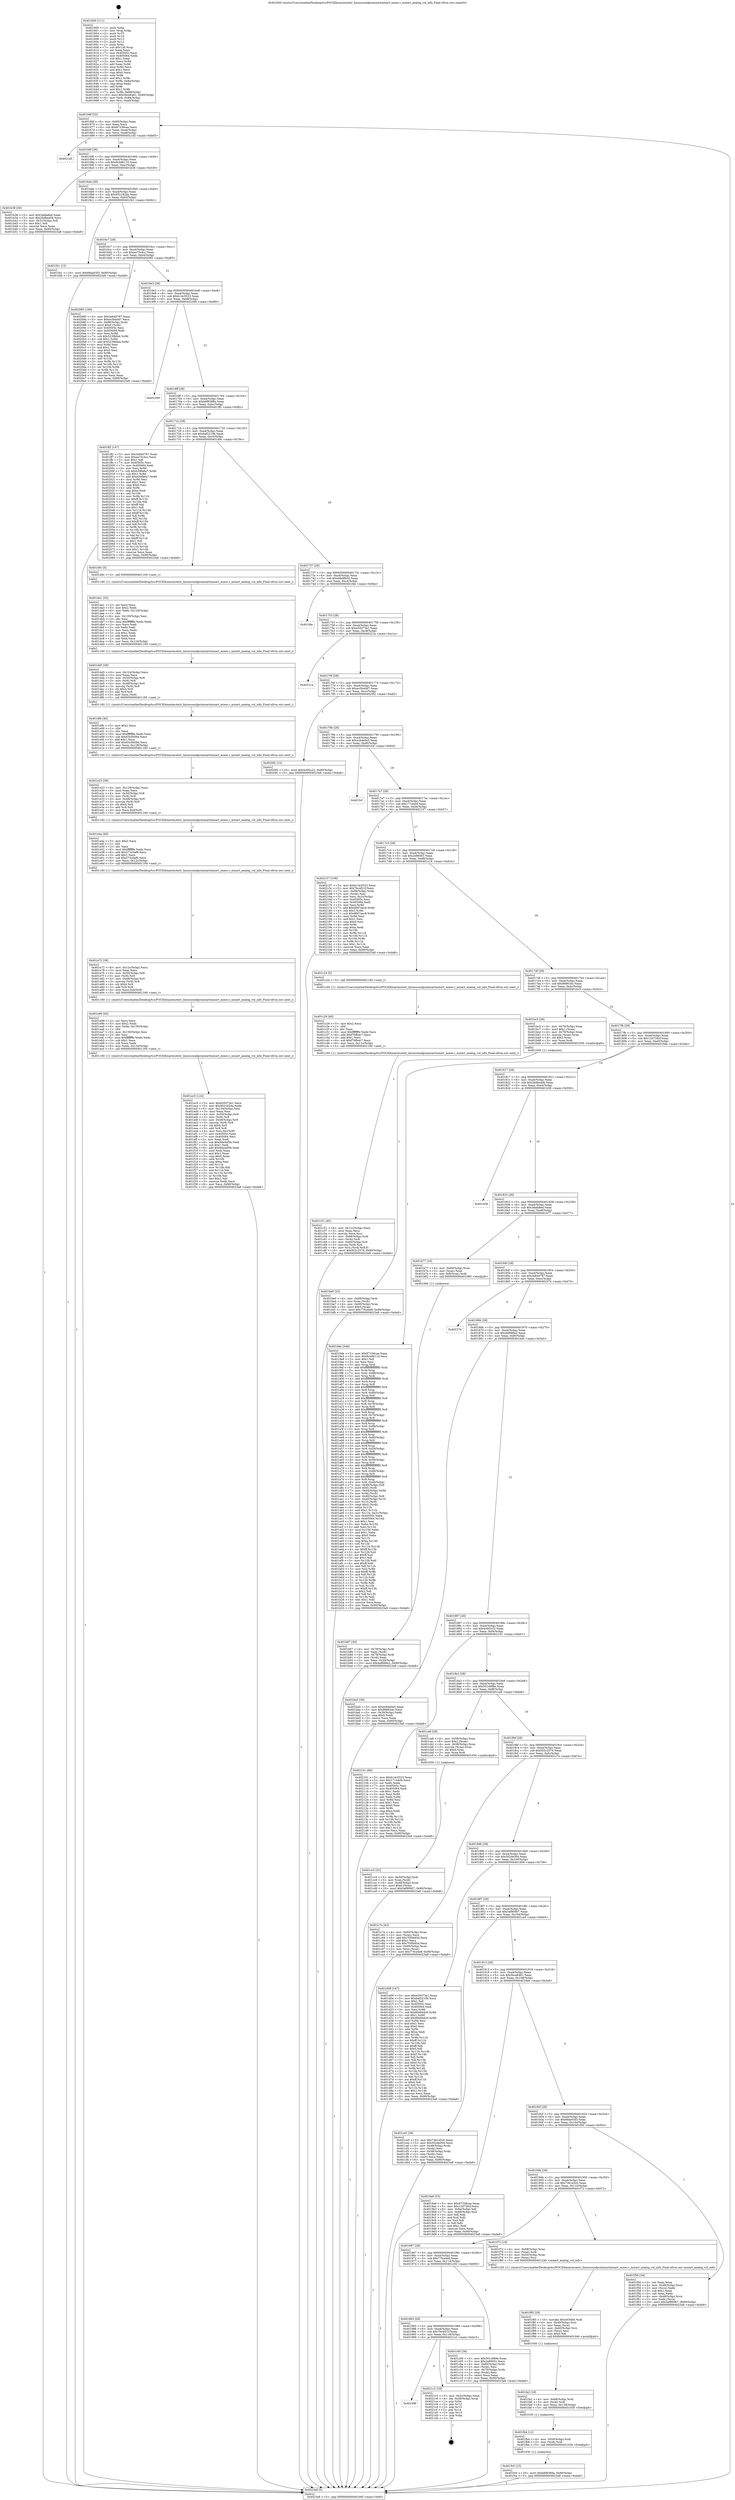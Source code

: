 digraph "0x401600" {
  label = "0x401600 (/mnt/c/Users/mathe/Desktop/tcc/POCII/binaries/extr_linuxsoundpcimixartmixart_mixer.c_mixart_analog_vol_info_Final-ollvm.out::main(0))"
  labelloc = "t"
  node[shape=record]

  Entry [label="",width=0.3,height=0.3,shape=circle,fillcolor=black,style=filled]
  "0x40166f" [label="{
     0x40166f [32]\l
     | [instrs]\l
     &nbsp;&nbsp;0x40166f \<+6\>: mov -0x90(%rbp),%eax\l
     &nbsp;&nbsp;0x401675 \<+2\>: mov %eax,%ecx\l
     &nbsp;&nbsp;0x401677 \<+6\>: sub $0x87338cae,%ecx\l
     &nbsp;&nbsp;0x40167d \<+6\>: mov %eax,-0xa4(%rbp)\l
     &nbsp;&nbsp;0x401683 \<+6\>: mov %ecx,-0xa8(%rbp)\l
     &nbsp;&nbsp;0x401689 \<+6\>: je 00000000004021d5 \<main+0xbd5\>\l
  }"]
  "0x4021d5" [label="{
     0x4021d5\l
  }", style=dashed]
  "0x40168f" [label="{
     0x40168f [28]\l
     | [instrs]\l
     &nbsp;&nbsp;0x40168f \<+5\>: jmp 0000000000401694 \<main+0x94\>\l
     &nbsp;&nbsp;0x401694 \<+6\>: mov -0xa4(%rbp),%eax\l
     &nbsp;&nbsp;0x40169a \<+5\>: sub $0x8cb96110,%eax\l
     &nbsp;&nbsp;0x40169f \<+6\>: mov %eax,-0xac(%rbp)\l
     &nbsp;&nbsp;0x4016a5 \<+6\>: je 0000000000401b38 \<main+0x538\>\l
  }"]
  Exit [label="",width=0.3,height=0.3,shape=circle,fillcolor=black,style=filled,peripheries=2]
  "0x401b38" [label="{
     0x401b38 [30]\l
     | [instrs]\l
     &nbsp;&nbsp;0x401b38 \<+5\>: mov $0x3dafa8ed,%eax\l
     &nbsp;&nbsp;0x401b3d \<+5\>: mov $0x2bdbea0b,%ecx\l
     &nbsp;&nbsp;0x401b42 \<+3\>: mov -0x31(%rbp),%dl\l
     &nbsp;&nbsp;0x401b45 \<+3\>: test $0x1,%dl\l
     &nbsp;&nbsp;0x401b48 \<+3\>: cmovne %ecx,%eax\l
     &nbsp;&nbsp;0x401b4b \<+6\>: mov %eax,-0x90(%rbp)\l
     &nbsp;&nbsp;0x401b51 \<+5\>: jmp 00000000004023a8 \<main+0xda8\>\l
  }"]
  "0x4016ab" [label="{
     0x4016ab [28]\l
     | [instrs]\l
     &nbsp;&nbsp;0x4016ab \<+5\>: jmp 00000000004016b0 \<main+0xb0\>\l
     &nbsp;&nbsp;0x4016b0 \<+6\>: mov -0xa4(%rbp),%eax\l
     &nbsp;&nbsp;0x4016b6 \<+5\>: sub $0x952182da,%eax\l
     &nbsp;&nbsp;0x4016bb \<+6\>: mov %eax,-0xb0(%rbp)\l
     &nbsp;&nbsp;0x4016c1 \<+6\>: je 0000000000401f41 \<main+0x941\>\l
  }"]
  "0x40199f" [label="{
     0x40199f\l
  }", style=dashed]
  "0x401f41" [label="{
     0x401f41 [15]\l
     | [instrs]\l
     &nbsp;&nbsp;0x401f41 \<+10\>: movl $0x68ae03f3,-0x90(%rbp)\l
     &nbsp;&nbsp;0x401f4b \<+5\>: jmp 00000000004023a8 \<main+0xda8\>\l
  }"]
  "0x4016c7" [label="{
     0x4016c7 [28]\l
     | [instrs]\l
     &nbsp;&nbsp;0x4016c7 \<+5\>: jmp 00000000004016cc \<main+0xcc\>\l
     &nbsp;&nbsp;0x4016cc \<+6\>: mov -0xa4(%rbp),%eax\l
     &nbsp;&nbsp;0x4016d2 \<+5\>: sub $0xaa75c4cc,%eax\l
     &nbsp;&nbsp;0x4016d7 \<+6\>: mov %eax,-0xb4(%rbp)\l
     &nbsp;&nbsp;0x4016dd \<+6\>: je 0000000000402085 \<main+0xa85\>\l
  }"]
  "0x4021c3" [label="{
     0x4021c3 [18]\l
     | [instrs]\l
     &nbsp;&nbsp;0x4021c3 \<+3\>: mov -0x2c(%rbp),%eax\l
     &nbsp;&nbsp;0x4021c6 \<+4\>: lea -0x28(%rbp),%rsp\l
     &nbsp;&nbsp;0x4021ca \<+1\>: pop %rbx\l
     &nbsp;&nbsp;0x4021cb \<+2\>: pop %r12\l
     &nbsp;&nbsp;0x4021cd \<+2\>: pop %r13\l
     &nbsp;&nbsp;0x4021cf \<+2\>: pop %r14\l
     &nbsp;&nbsp;0x4021d1 \<+2\>: pop %r15\l
     &nbsp;&nbsp;0x4021d3 \<+1\>: pop %rbp\l
     &nbsp;&nbsp;0x4021d4 \<+1\>: ret\l
  }"]
  "0x402085" [label="{
     0x402085 [109]\l
     | [instrs]\l
     &nbsp;&nbsp;0x402085 \<+5\>: mov $0x3e640787,%eax\l
     &nbsp;&nbsp;0x40208a \<+5\>: mov $0xec5b4dd7,%ecx\l
     &nbsp;&nbsp;0x40208f \<+7\>: mov -0x88(%rbp),%rdx\l
     &nbsp;&nbsp;0x402096 \<+6\>: movl $0x0,(%rdx)\l
     &nbsp;&nbsp;0x40209c \<+7\>: mov 0x40505c,%esi\l
     &nbsp;&nbsp;0x4020a3 \<+7\>: mov 0x405064,%edi\l
     &nbsp;&nbsp;0x4020aa \<+3\>: mov %esi,%r8d\l
     &nbsp;&nbsp;0x4020ad \<+7\>: sub $0x5239bfa4,%r8d\l
     &nbsp;&nbsp;0x4020b4 \<+4\>: sub $0x1,%r8d\l
     &nbsp;&nbsp;0x4020b8 \<+7\>: add $0x5239bfa4,%r8d\l
     &nbsp;&nbsp;0x4020bf \<+4\>: imul %r8d,%esi\l
     &nbsp;&nbsp;0x4020c3 \<+3\>: and $0x1,%esi\l
     &nbsp;&nbsp;0x4020c6 \<+3\>: cmp $0x0,%esi\l
     &nbsp;&nbsp;0x4020c9 \<+4\>: sete %r9b\l
     &nbsp;&nbsp;0x4020cd \<+3\>: cmp $0xa,%edi\l
     &nbsp;&nbsp;0x4020d0 \<+4\>: setl %r10b\l
     &nbsp;&nbsp;0x4020d4 \<+3\>: mov %r9b,%r11b\l
     &nbsp;&nbsp;0x4020d7 \<+3\>: and %r10b,%r11b\l
     &nbsp;&nbsp;0x4020da \<+3\>: xor %r10b,%r9b\l
     &nbsp;&nbsp;0x4020dd \<+3\>: or %r9b,%r11b\l
     &nbsp;&nbsp;0x4020e0 \<+4\>: test $0x1,%r11b\l
     &nbsp;&nbsp;0x4020e4 \<+3\>: cmovne %ecx,%eax\l
     &nbsp;&nbsp;0x4020e7 \<+6\>: mov %eax,-0x90(%rbp)\l
     &nbsp;&nbsp;0x4020ed \<+5\>: jmp 00000000004023a8 \<main+0xda8\>\l
  }"]
  "0x4016e3" [label="{
     0x4016e3 [28]\l
     | [instrs]\l
     &nbsp;&nbsp;0x4016e3 \<+5\>: jmp 00000000004016e8 \<main+0xe8\>\l
     &nbsp;&nbsp;0x4016e8 \<+6\>: mov -0xa4(%rbp),%eax\l
     &nbsp;&nbsp;0x4016ee \<+5\>: sub $0xb14c5523,%eax\l
     &nbsp;&nbsp;0x4016f3 \<+6\>: mov %eax,-0xb8(%rbp)\l
     &nbsp;&nbsp;0x4016f9 \<+6\>: je 0000000000402390 \<main+0xd90\>\l
  }"]
  "0x401fc0" [label="{
     0x401fc0 [15]\l
     | [instrs]\l
     &nbsp;&nbsp;0x401fc0 \<+10\>: movl $0xb6f9388a,-0x90(%rbp)\l
     &nbsp;&nbsp;0x401fca \<+5\>: jmp 00000000004023a8 \<main+0xda8\>\l
  }"]
  "0x402390" [label="{
     0x402390\l
  }", style=dashed]
  "0x4016ff" [label="{
     0x4016ff [28]\l
     | [instrs]\l
     &nbsp;&nbsp;0x4016ff \<+5\>: jmp 0000000000401704 \<main+0x104\>\l
     &nbsp;&nbsp;0x401704 \<+6\>: mov -0xa4(%rbp),%eax\l
     &nbsp;&nbsp;0x40170a \<+5\>: sub $0xb6f9388a,%eax\l
     &nbsp;&nbsp;0x40170f \<+6\>: mov %eax,-0xbc(%rbp)\l
     &nbsp;&nbsp;0x401715 \<+6\>: je 0000000000401ff2 \<main+0x9f2\>\l
  }"]
  "0x401fb4" [label="{
     0x401fb4 [12]\l
     | [instrs]\l
     &nbsp;&nbsp;0x401fb4 \<+4\>: mov -0x50(%rbp),%rdi\l
     &nbsp;&nbsp;0x401fb8 \<+3\>: mov (%rdi),%rdi\l
     &nbsp;&nbsp;0x401fbb \<+5\>: call 0000000000401030 \<free@plt\>\l
     | [calls]\l
     &nbsp;&nbsp;0x401030 \{1\} (unknown)\l
  }"]
  "0x401ff2" [label="{
     0x401ff2 [147]\l
     | [instrs]\l
     &nbsp;&nbsp;0x401ff2 \<+5\>: mov $0x3e640787,%eax\l
     &nbsp;&nbsp;0x401ff7 \<+5\>: mov $0xaa75c4cc,%ecx\l
     &nbsp;&nbsp;0x401ffc \<+2\>: mov $0x1,%dl\l
     &nbsp;&nbsp;0x401ffe \<+7\>: mov 0x40505c,%esi\l
     &nbsp;&nbsp;0x402005 \<+7\>: mov 0x405064,%edi\l
     &nbsp;&nbsp;0x40200c \<+3\>: mov %esi,%r8d\l
     &nbsp;&nbsp;0x40200f \<+7\>: sub $0xb39fa6a7,%r8d\l
     &nbsp;&nbsp;0x402016 \<+4\>: sub $0x1,%r8d\l
     &nbsp;&nbsp;0x40201a \<+7\>: add $0xb39fa6a7,%r8d\l
     &nbsp;&nbsp;0x402021 \<+4\>: imul %r8d,%esi\l
     &nbsp;&nbsp;0x402025 \<+3\>: and $0x1,%esi\l
     &nbsp;&nbsp;0x402028 \<+3\>: cmp $0x0,%esi\l
     &nbsp;&nbsp;0x40202b \<+4\>: sete %r9b\l
     &nbsp;&nbsp;0x40202f \<+3\>: cmp $0xa,%edi\l
     &nbsp;&nbsp;0x402032 \<+4\>: setl %r10b\l
     &nbsp;&nbsp;0x402036 \<+3\>: mov %r9b,%r11b\l
     &nbsp;&nbsp;0x402039 \<+4\>: xor $0xff,%r11b\l
     &nbsp;&nbsp;0x40203d \<+3\>: mov %r10b,%bl\l
     &nbsp;&nbsp;0x402040 \<+3\>: xor $0xff,%bl\l
     &nbsp;&nbsp;0x402043 \<+3\>: xor $0x1,%dl\l
     &nbsp;&nbsp;0x402046 \<+3\>: mov %r11b,%r14b\l
     &nbsp;&nbsp;0x402049 \<+4\>: and $0xff,%r14b\l
     &nbsp;&nbsp;0x40204d \<+3\>: and %dl,%r9b\l
     &nbsp;&nbsp;0x402050 \<+3\>: mov %bl,%r15b\l
     &nbsp;&nbsp;0x402053 \<+4\>: and $0xff,%r15b\l
     &nbsp;&nbsp;0x402057 \<+3\>: and %dl,%r10b\l
     &nbsp;&nbsp;0x40205a \<+3\>: or %r9b,%r14b\l
     &nbsp;&nbsp;0x40205d \<+3\>: or %r10b,%r15b\l
     &nbsp;&nbsp;0x402060 \<+3\>: xor %r15b,%r14b\l
     &nbsp;&nbsp;0x402063 \<+3\>: or %bl,%r11b\l
     &nbsp;&nbsp;0x402066 \<+4\>: xor $0xff,%r11b\l
     &nbsp;&nbsp;0x40206a \<+3\>: or $0x1,%dl\l
     &nbsp;&nbsp;0x40206d \<+3\>: and %dl,%r11b\l
     &nbsp;&nbsp;0x402070 \<+3\>: or %r11b,%r14b\l
     &nbsp;&nbsp;0x402073 \<+4\>: test $0x1,%r14b\l
     &nbsp;&nbsp;0x402077 \<+3\>: cmovne %ecx,%eax\l
     &nbsp;&nbsp;0x40207a \<+6\>: mov %eax,-0x90(%rbp)\l
     &nbsp;&nbsp;0x402080 \<+5\>: jmp 00000000004023a8 \<main+0xda8\>\l
  }"]
  "0x40171b" [label="{
     0x40171b [28]\l
     | [instrs]\l
     &nbsp;&nbsp;0x40171b \<+5\>: jmp 0000000000401720 \<main+0x120\>\l
     &nbsp;&nbsp;0x401720 \<+6\>: mov -0xa4(%rbp),%eax\l
     &nbsp;&nbsp;0x401726 \<+5\>: sub $0xbaf2219b,%eax\l
     &nbsp;&nbsp;0x40172b \<+6\>: mov %eax,-0xc0(%rbp)\l
     &nbsp;&nbsp;0x401731 \<+6\>: je 0000000000401d9c \<main+0x79c\>\l
  }"]
  "0x401fa2" [label="{
     0x401fa2 [18]\l
     | [instrs]\l
     &nbsp;&nbsp;0x401fa2 \<+4\>: mov -0x68(%rbp),%rdi\l
     &nbsp;&nbsp;0x401fa6 \<+3\>: mov (%rdi),%rdi\l
     &nbsp;&nbsp;0x401fa9 \<+6\>: mov %eax,-0x138(%rbp)\l
     &nbsp;&nbsp;0x401faf \<+5\>: call 0000000000401030 \<free@plt\>\l
     | [calls]\l
     &nbsp;&nbsp;0x401030 \{1\} (unknown)\l
  }"]
  "0x401d9c" [label="{
     0x401d9c [5]\l
     | [instrs]\l
     &nbsp;&nbsp;0x401d9c \<+5\>: call 0000000000401160 \<next_i\>\l
     | [calls]\l
     &nbsp;&nbsp;0x401160 \{1\} (/mnt/c/Users/mathe/Desktop/tcc/POCII/binaries/extr_linuxsoundpcimixartmixart_mixer.c_mixart_analog_vol_info_Final-ollvm.out::next_i)\l
  }"]
  "0x401737" [label="{
     0x401737 [28]\l
     | [instrs]\l
     &nbsp;&nbsp;0x401737 \<+5\>: jmp 000000000040173c \<main+0x13c\>\l
     &nbsp;&nbsp;0x40173c \<+6\>: mov -0xa4(%rbp),%eax\l
     &nbsp;&nbsp;0x401742 \<+5\>: sub $0xd4b9fb5d,%eax\l
     &nbsp;&nbsp;0x401747 \<+6\>: mov %eax,-0xc4(%rbp)\l
     &nbsp;&nbsp;0x40174d \<+6\>: je 0000000000401fde \<main+0x9de\>\l
  }"]
  "0x401f85" [label="{
     0x401f85 [29]\l
     | [instrs]\l
     &nbsp;&nbsp;0x401f85 \<+10\>: movabs $0x4030b6,%rdi\l
     &nbsp;&nbsp;0x401f8f \<+4\>: mov -0x40(%rbp),%rsi\l
     &nbsp;&nbsp;0x401f93 \<+2\>: mov %eax,(%rsi)\l
     &nbsp;&nbsp;0x401f95 \<+4\>: mov -0x40(%rbp),%rsi\l
     &nbsp;&nbsp;0x401f99 \<+2\>: mov (%rsi),%esi\l
     &nbsp;&nbsp;0x401f9b \<+2\>: mov $0x0,%al\l
     &nbsp;&nbsp;0x401f9d \<+5\>: call 0000000000401040 \<printf@plt\>\l
     | [calls]\l
     &nbsp;&nbsp;0x401040 \{1\} (unknown)\l
  }"]
  "0x401fde" [label="{
     0x401fde\l
  }", style=dashed]
  "0x401753" [label="{
     0x401753 [28]\l
     | [instrs]\l
     &nbsp;&nbsp;0x401753 \<+5\>: jmp 0000000000401758 \<main+0x158\>\l
     &nbsp;&nbsp;0x401758 \<+6\>: mov -0xa4(%rbp),%eax\l
     &nbsp;&nbsp;0x40175e \<+5\>: sub $0xe55073e1,%eax\l
     &nbsp;&nbsp;0x401763 \<+6\>: mov %eax,-0xc8(%rbp)\l
     &nbsp;&nbsp;0x401769 \<+6\>: je 000000000040221a \<main+0xc1a\>\l
  }"]
  "0x401ec5" [label="{
     0x401ec5 [124]\l
     | [instrs]\l
     &nbsp;&nbsp;0x401ec5 \<+5\>: mov $0xe55073e1,%ecx\l
     &nbsp;&nbsp;0x401eca \<+5\>: mov $0x952182da,%edx\l
     &nbsp;&nbsp;0x401ecf \<+6\>: mov -0x134(%rbp),%esi\l
     &nbsp;&nbsp;0x401ed5 \<+3\>: imul %eax,%esi\l
     &nbsp;&nbsp;0x401ed8 \<+4\>: mov -0x50(%rbp),%r8\l
     &nbsp;&nbsp;0x401edc \<+3\>: mov (%r8),%r8\l
     &nbsp;&nbsp;0x401edf \<+4\>: mov -0x48(%rbp),%r9\l
     &nbsp;&nbsp;0x401ee3 \<+3\>: movslq (%r9),%r9\l
     &nbsp;&nbsp;0x401ee6 \<+4\>: shl $0x4,%r9\l
     &nbsp;&nbsp;0x401eea \<+3\>: add %r9,%r8\l
     &nbsp;&nbsp;0x401eed \<+4\>: mov %esi,0xc(%r8)\l
     &nbsp;&nbsp;0x401ef1 \<+7\>: mov 0x40505c,%eax\l
     &nbsp;&nbsp;0x401ef8 \<+7\>: mov 0x405064,%esi\l
     &nbsp;&nbsp;0x401eff \<+2\>: mov %eax,%edi\l
     &nbsp;&nbsp;0x401f01 \<+6\>: sub $0x9da4ef3b,%edi\l
     &nbsp;&nbsp;0x401f07 \<+3\>: sub $0x1,%edi\l
     &nbsp;&nbsp;0x401f0a \<+6\>: add $0x9da4ef3b,%edi\l
     &nbsp;&nbsp;0x401f10 \<+3\>: imul %edi,%eax\l
     &nbsp;&nbsp;0x401f13 \<+3\>: and $0x1,%eax\l
     &nbsp;&nbsp;0x401f16 \<+3\>: cmp $0x0,%eax\l
     &nbsp;&nbsp;0x401f19 \<+4\>: sete %r10b\l
     &nbsp;&nbsp;0x401f1d \<+3\>: cmp $0xa,%esi\l
     &nbsp;&nbsp;0x401f20 \<+4\>: setl %r11b\l
     &nbsp;&nbsp;0x401f24 \<+3\>: mov %r10b,%bl\l
     &nbsp;&nbsp;0x401f27 \<+3\>: and %r11b,%bl\l
     &nbsp;&nbsp;0x401f2a \<+3\>: xor %r11b,%r10b\l
     &nbsp;&nbsp;0x401f2d \<+3\>: or %r10b,%bl\l
     &nbsp;&nbsp;0x401f30 \<+3\>: test $0x1,%bl\l
     &nbsp;&nbsp;0x401f33 \<+3\>: cmovne %edx,%ecx\l
     &nbsp;&nbsp;0x401f36 \<+6\>: mov %ecx,-0x90(%rbp)\l
     &nbsp;&nbsp;0x401f3c \<+5\>: jmp 00000000004023a8 \<main+0xda8\>\l
  }"]
  "0x40221a" [label="{
     0x40221a\l
  }", style=dashed]
  "0x40176f" [label="{
     0x40176f [28]\l
     | [instrs]\l
     &nbsp;&nbsp;0x40176f \<+5\>: jmp 0000000000401774 \<main+0x174\>\l
     &nbsp;&nbsp;0x401774 \<+6\>: mov -0xa4(%rbp),%eax\l
     &nbsp;&nbsp;0x40177a \<+5\>: sub $0xec5b4dd7,%eax\l
     &nbsp;&nbsp;0x40177f \<+6\>: mov %eax,-0xcc(%rbp)\l
     &nbsp;&nbsp;0x401785 \<+6\>: je 00000000004020f2 \<main+0xaf2\>\l
  }"]
  "0x401e99" [label="{
     0x401e99 [44]\l
     | [instrs]\l
     &nbsp;&nbsp;0x401e99 \<+2\>: xor %ecx,%ecx\l
     &nbsp;&nbsp;0x401e9b \<+5\>: mov $0x2,%edx\l
     &nbsp;&nbsp;0x401ea0 \<+6\>: mov %edx,-0x130(%rbp)\l
     &nbsp;&nbsp;0x401ea6 \<+1\>: cltd\l
     &nbsp;&nbsp;0x401ea7 \<+6\>: mov -0x130(%rbp),%esi\l
     &nbsp;&nbsp;0x401ead \<+2\>: idiv %esi\l
     &nbsp;&nbsp;0x401eaf \<+6\>: imul $0xfffffffe,%edx,%edx\l
     &nbsp;&nbsp;0x401eb5 \<+3\>: sub $0x1,%ecx\l
     &nbsp;&nbsp;0x401eb8 \<+2\>: sub %ecx,%edx\l
     &nbsp;&nbsp;0x401eba \<+6\>: mov %edx,-0x134(%rbp)\l
     &nbsp;&nbsp;0x401ec0 \<+5\>: call 0000000000401160 \<next_i\>\l
     | [calls]\l
     &nbsp;&nbsp;0x401160 \{1\} (/mnt/c/Users/mathe/Desktop/tcc/POCII/binaries/extr_linuxsoundpcimixartmixart_mixer.c_mixart_analog_vol_info_Final-ollvm.out::next_i)\l
  }"]
  "0x4020f2" [label="{
     0x4020f2 [15]\l
     | [instrs]\l
     &nbsp;&nbsp;0x4020f2 \<+10\>: movl $0x4c6f2c22,-0x90(%rbp)\l
     &nbsp;&nbsp;0x4020fc \<+5\>: jmp 00000000004023a8 \<main+0xda8\>\l
  }"]
  "0x40178b" [label="{
     0x40178b [28]\l
     | [instrs]\l
     &nbsp;&nbsp;0x40178b \<+5\>: jmp 0000000000401790 \<main+0x190\>\l
     &nbsp;&nbsp;0x401790 \<+6\>: mov -0xa4(%rbp),%eax\l
     &nbsp;&nbsp;0x401796 \<+5\>: sub $0xecb4e0e5,%eax\l
     &nbsp;&nbsp;0x40179b \<+6\>: mov %eax,-0xd0(%rbp)\l
     &nbsp;&nbsp;0x4017a1 \<+6\>: je 0000000000401fcf \<main+0x9cf\>\l
  }"]
  "0x401e72" [label="{
     0x401e72 [39]\l
     | [instrs]\l
     &nbsp;&nbsp;0x401e72 \<+6\>: mov -0x12c(%rbp),%ecx\l
     &nbsp;&nbsp;0x401e78 \<+3\>: imul %eax,%ecx\l
     &nbsp;&nbsp;0x401e7b \<+4\>: mov -0x50(%rbp),%r8\l
     &nbsp;&nbsp;0x401e7f \<+3\>: mov (%r8),%r8\l
     &nbsp;&nbsp;0x401e82 \<+4\>: mov -0x48(%rbp),%r9\l
     &nbsp;&nbsp;0x401e86 \<+3\>: movslq (%r9),%r9\l
     &nbsp;&nbsp;0x401e89 \<+4\>: shl $0x4,%r9\l
     &nbsp;&nbsp;0x401e8d \<+3\>: add %r9,%r8\l
     &nbsp;&nbsp;0x401e90 \<+4\>: mov %ecx,0x8(%r8)\l
     &nbsp;&nbsp;0x401e94 \<+5\>: call 0000000000401160 \<next_i\>\l
     | [calls]\l
     &nbsp;&nbsp;0x401160 \{1\} (/mnt/c/Users/mathe/Desktop/tcc/POCII/binaries/extr_linuxsoundpcimixartmixart_mixer.c_mixart_analog_vol_info_Final-ollvm.out::next_i)\l
  }"]
  "0x401fcf" [label="{
     0x401fcf\l
  }", style=dashed]
  "0x4017a7" [label="{
     0x4017a7 [28]\l
     | [instrs]\l
     &nbsp;&nbsp;0x4017a7 \<+5\>: jmp 00000000004017ac \<main+0x1ac\>\l
     &nbsp;&nbsp;0x4017ac \<+6\>: mov -0xa4(%rbp),%eax\l
     &nbsp;&nbsp;0x4017b2 \<+5\>: sub $0x17144d4,%eax\l
     &nbsp;&nbsp;0x4017b7 \<+6\>: mov %eax,-0xd4(%rbp)\l
     &nbsp;&nbsp;0x4017bd \<+6\>: je 0000000000402157 \<main+0xb57\>\l
  }"]
  "0x401e4a" [label="{
     0x401e4a [40]\l
     | [instrs]\l
     &nbsp;&nbsp;0x401e4a \<+5\>: mov $0x2,%ecx\l
     &nbsp;&nbsp;0x401e4f \<+1\>: cltd\l
     &nbsp;&nbsp;0x401e50 \<+2\>: idiv %ecx\l
     &nbsp;&nbsp;0x401e52 \<+6\>: imul $0xfffffffe,%edx,%ecx\l
     &nbsp;&nbsp;0x401e58 \<+6\>: add $0x273c0af9,%ecx\l
     &nbsp;&nbsp;0x401e5e \<+3\>: add $0x1,%ecx\l
     &nbsp;&nbsp;0x401e61 \<+6\>: sub $0x273c0af9,%ecx\l
     &nbsp;&nbsp;0x401e67 \<+6\>: mov %ecx,-0x12c(%rbp)\l
     &nbsp;&nbsp;0x401e6d \<+5\>: call 0000000000401160 \<next_i\>\l
     | [calls]\l
     &nbsp;&nbsp;0x401160 \{1\} (/mnt/c/Users/mathe/Desktop/tcc/POCII/binaries/extr_linuxsoundpcimixartmixart_mixer.c_mixart_analog_vol_info_Final-ollvm.out::next_i)\l
  }"]
  "0x402157" [label="{
     0x402157 [108]\l
     | [instrs]\l
     &nbsp;&nbsp;0x402157 \<+5\>: mov $0xb14c5523,%eax\l
     &nbsp;&nbsp;0x40215c \<+5\>: mov $0x7bc4f21f,%ecx\l
     &nbsp;&nbsp;0x402161 \<+7\>: mov -0x88(%rbp),%rdx\l
     &nbsp;&nbsp;0x402168 \<+2\>: mov (%rdx),%esi\l
     &nbsp;&nbsp;0x40216a \<+3\>: mov %esi,-0x2c(%rbp)\l
     &nbsp;&nbsp;0x40216d \<+7\>: mov 0x40505c,%esi\l
     &nbsp;&nbsp;0x402174 \<+7\>: mov 0x405064,%edi\l
     &nbsp;&nbsp;0x40217b \<+3\>: mov %esi,%r8d\l
     &nbsp;&nbsp;0x40217e \<+7\>: add $0xd847aec9,%r8d\l
     &nbsp;&nbsp;0x402185 \<+4\>: sub $0x1,%r8d\l
     &nbsp;&nbsp;0x402189 \<+7\>: sub $0xd847aec9,%r8d\l
     &nbsp;&nbsp;0x402190 \<+4\>: imul %r8d,%esi\l
     &nbsp;&nbsp;0x402194 \<+3\>: and $0x1,%esi\l
     &nbsp;&nbsp;0x402197 \<+3\>: cmp $0x0,%esi\l
     &nbsp;&nbsp;0x40219a \<+4\>: sete %r9b\l
     &nbsp;&nbsp;0x40219e \<+3\>: cmp $0xa,%edi\l
     &nbsp;&nbsp;0x4021a1 \<+4\>: setl %r10b\l
     &nbsp;&nbsp;0x4021a5 \<+3\>: mov %r9b,%r11b\l
     &nbsp;&nbsp;0x4021a8 \<+3\>: and %r10b,%r11b\l
     &nbsp;&nbsp;0x4021ab \<+3\>: xor %r10b,%r9b\l
     &nbsp;&nbsp;0x4021ae \<+3\>: or %r9b,%r11b\l
     &nbsp;&nbsp;0x4021b1 \<+4\>: test $0x1,%r11b\l
     &nbsp;&nbsp;0x4021b5 \<+3\>: cmovne %ecx,%eax\l
     &nbsp;&nbsp;0x4021b8 \<+6\>: mov %eax,-0x90(%rbp)\l
     &nbsp;&nbsp;0x4021be \<+5\>: jmp 00000000004023a8 \<main+0xda8\>\l
  }"]
  "0x4017c3" [label="{
     0x4017c3 [28]\l
     | [instrs]\l
     &nbsp;&nbsp;0x4017c3 \<+5\>: jmp 00000000004017c8 \<main+0x1c8\>\l
     &nbsp;&nbsp;0x4017c8 \<+6\>: mov -0xa4(%rbp),%eax\l
     &nbsp;&nbsp;0x4017ce \<+5\>: sub $0x2e86001,%eax\l
     &nbsp;&nbsp;0x4017d3 \<+6\>: mov %eax,-0xd8(%rbp)\l
     &nbsp;&nbsp;0x4017d9 \<+6\>: je 0000000000401c24 \<main+0x624\>\l
  }"]
  "0x401e23" [label="{
     0x401e23 [39]\l
     | [instrs]\l
     &nbsp;&nbsp;0x401e23 \<+6\>: mov -0x128(%rbp),%ecx\l
     &nbsp;&nbsp;0x401e29 \<+3\>: imul %eax,%ecx\l
     &nbsp;&nbsp;0x401e2c \<+4\>: mov -0x50(%rbp),%r8\l
     &nbsp;&nbsp;0x401e30 \<+3\>: mov (%r8),%r8\l
     &nbsp;&nbsp;0x401e33 \<+4\>: mov -0x48(%rbp),%r9\l
     &nbsp;&nbsp;0x401e37 \<+3\>: movslq (%r9),%r9\l
     &nbsp;&nbsp;0x401e3a \<+4\>: shl $0x4,%r9\l
     &nbsp;&nbsp;0x401e3e \<+3\>: add %r9,%r8\l
     &nbsp;&nbsp;0x401e41 \<+4\>: mov %ecx,0x4(%r8)\l
     &nbsp;&nbsp;0x401e45 \<+5\>: call 0000000000401160 \<next_i\>\l
     | [calls]\l
     &nbsp;&nbsp;0x401160 \{1\} (/mnt/c/Users/mathe/Desktop/tcc/POCII/binaries/extr_linuxsoundpcimixartmixart_mixer.c_mixart_analog_vol_info_Final-ollvm.out::next_i)\l
  }"]
  "0x401c24" [label="{
     0x401c24 [5]\l
     | [instrs]\l
     &nbsp;&nbsp;0x401c24 \<+5\>: call 0000000000401160 \<next_i\>\l
     | [calls]\l
     &nbsp;&nbsp;0x401160 \{1\} (/mnt/c/Users/mathe/Desktop/tcc/POCII/binaries/extr_linuxsoundpcimixartmixart_mixer.c_mixart_analog_vol_info_Final-ollvm.out::next_i)\l
  }"]
  "0x4017df" [label="{
     0x4017df [28]\l
     | [instrs]\l
     &nbsp;&nbsp;0x4017df \<+5\>: jmp 00000000004017e4 \<main+0x1e4\>\l
     &nbsp;&nbsp;0x4017e4 \<+6\>: mov -0xa4(%rbp),%eax\l
     &nbsp;&nbsp;0x4017ea \<+5\>: sub $0x86863dc,%eax\l
     &nbsp;&nbsp;0x4017ef \<+6\>: mov %eax,-0xdc(%rbp)\l
     &nbsp;&nbsp;0x4017f5 \<+6\>: je 0000000000401bc3 \<main+0x5c3\>\l
  }"]
  "0x401dfb" [label="{
     0x401dfb [40]\l
     | [instrs]\l
     &nbsp;&nbsp;0x401dfb \<+5\>: mov $0x2,%ecx\l
     &nbsp;&nbsp;0x401e00 \<+1\>: cltd\l
     &nbsp;&nbsp;0x401e01 \<+2\>: idiv %ecx\l
     &nbsp;&nbsp;0x401e03 \<+6\>: imul $0xfffffffe,%edx,%ecx\l
     &nbsp;&nbsp;0x401e09 \<+6\>: sub $0x63c0b06d,%ecx\l
     &nbsp;&nbsp;0x401e0f \<+3\>: add $0x1,%ecx\l
     &nbsp;&nbsp;0x401e12 \<+6\>: add $0x63c0b06d,%ecx\l
     &nbsp;&nbsp;0x401e18 \<+6\>: mov %ecx,-0x128(%rbp)\l
     &nbsp;&nbsp;0x401e1e \<+5\>: call 0000000000401160 \<next_i\>\l
     | [calls]\l
     &nbsp;&nbsp;0x401160 \{1\} (/mnt/c/Users/mathe/Desktop/tcc/POCII/binaries/extr_linuxsoundpcimixartmixart_mixer.c_mixart_analog_vol_info_Final-ollvm.out::next_i)\l
  }"]
  "0x401bc3" [label="{
     0x401bc3 [29]\l
     | [instrs]\l
     &nbsp;&nbsp;0x401bc3 \<+4\>: mov -0x70(%rbp),%rax\l
     &nbsp;&nbsp;0x401bc7 \<+6\>: movl $0x1,(%rax)\l
     &nbsp;&nbsp;0x401bcd \<+4\>: mov -0x70(%rbp),%rax\l
     &nbsp;&nbsp;0x401bd1 \<+3\>: movslq (%rax),%rax\l
     &nbsp;&nbsp;0x401bd4 \<+4\>: shl $0x3,%rax\l
     &nbsp;&nbsp;0x401bd8 \<+3\>: mov %rax,%rdi\l
     &nbsp;&nbsp;0x401bdb \<+5\>: call 0000000000401050 \<malloc@plt\>\l
     | [calls]\l
     &nbsp;&nbsp;0x401050 \{1\} (unknown)\l
  }"]
  "0x4017fb" [label="{
     0x4017fb [28]\l
     | [instrs]\l
     &nbsp;&nbsp;0x4017fb \<+5\>: jmp 0000000000401800 \<main+0x200\>\l
     &nbsp;&nbsp;0x401800 \<+6\>: mov -0xa4(%rbp),%eax\l
     &nbsp;&nbsp;0x401806 \<+5\>: sub $0x12d726cf,%eax\l
     &nbsp;&nbsp;0x40180b \<+6\>: mov %eax,-0xe0(%rbp)\l
     &nbsp;&nbsp;0x401811 \<+6\>: je 00000000004019de \<main+0x3de\>\l
  }"]
  "0x401dd5" [label="{
     0x401dd5 [38]\l
     | [instrs]\l
     &nbsp;&nbsp;0x401dd5 \<+6\>: mov -0x124(%rbp),%ecx\l
     &nbsp;&nbsp;0x401ddb \<+3\>: imul %eax,%ecx\l
     &nbsp;&nbsp;0x401dde \<+4\>: mov -0x50(%rbp),%r8\l
     &nbsp;&nbsp;0x401de2 \<+3\>: mov (%r8),%r8\l
     &nbsp;&nbsp;0x401de5 \<+4\>: mov -0x48(%rbp),%r9\l
     &nbsp;&nbsp;0x401de9 \<+3\>: movslq (%r9),%r9\l
     &nbsp;&nbsp;0x401dec \<+4\>: shl $0x4,%r9\l
     &nbsp;&nbsp;0x401df0 \<+3\>: add %r9,%r8\l
     &nbsp;&nbsp;0x401df3 \<+3\>: mov %ecx,(%r8)\l
     &nbsp;&nbsp;0x401df6 \<+5\>: call 0000000000401160 \<next_i\>\l
     | [calls]\l
     &nbsp;&nbsp;0x401160 \{1\} (/mnt/c/Users/mathe/Desktop/tcc/POCII/binaries/extr_linuxsoundpcimixartmixart_mixer.c_mixart_analog_vol_info_Final-ollvm.out::next_i)\l
  }"]
  "0x4019de" [label="{
     0x4019de [346]\l
     | [instrs]\l
     &nbsp;&nbsp;0x4019de \<+5\>: mov $0x87338cae,%eax\l
     &nbsp;&nbsp;0x4019e3 \<+5\>: mov $0x8cb96110,%ecx\l
     &nbsp;&nbsp;0x4019e8 \<+2\>: mov $0x1,%dl\l
     &nbsp;&nbsp;0x4019ea \<+2\>: xor %esi,%esi\l
     &nbsp;&nbsp;0x4019ec \<+3\>: mov %rsp,%rdi\l
     &nbsp;&nbsp;0x4019ef \<+4\>: add $0xfffffffffffffff0,%rdi\l
     &nbsp;&nbsp;0x4019f3 \<+3\>: mov %rdi,%rsp\l
     &nbsp;&nbsp;0x4019f6 \<+7\>: mov %rdi,-0x88(%rbp)\l
     &nbsp;&nbsp;0x4019fd \<+3\>: mov %rsp,%rdi\l
     &nbsp;&nbsp;0x401a00 \<+4\>: add $0xfffffffffffffff0,%rdi\l
     &nbsp;&nbsp;0x401a04 \<+3\>: mov %rdi,%rsp\l
     &nbsp;&nbsp;0x401a07 \<+3\>: mov %rsp,%r8\l
     &nbsp;&nbsp;0x401a0a \<+4\>: add $0xfffffffffffffff0,%r8\l
     &nbsp;&nbsp;0x401a0e \<+3\>: mov %r8,%rsp\l
     &nbsp;&nbsp;0x401a11 \<+4\>: mov %r8,-0x80(%rbp)\l
     &nbsp;&nbsp;0x401a15 \<+3\>: mov %rsp,%r8\l
     &nbsp;&nbsp;0x401a18 \<+4\>: add $0xfffffffffffffff0,%r8\l
     &nbsp;&nbsp;0x401a1c \<+3\>: mov %r8,%rsp\l
     &nbsp;&nbsp;0x401a1f \<+4\>: mov %r8,-0x78(%rbp)\l
     &nbsp;&nbsp;0x401a23 \<+3\>: mov %rsp,%r8\l
     &nbsp;&nbsp;0x401a26 \<+4\>: add $0xfffffffffffffff0,%r8\l
     &nbsp;&nbsp;0x401a2a \<+3\>: mov %r8,%rsp\l
     &nbsp;&nbsp;0x401a2d \<+4\>: mov %r8,-0x70(%rbp)\l
     &nbsp;&nbsp;0x401a31 \<+3\>: mov %rsp,%r8\l
     &nbsp;&nbsp;0x401a34 \<+4\>: add $0xfffffffffffffff0,%r8\l
     &nbsp;&nbsp;0x401a38 \<+3\>: mov %r8,%rsp\l
     &nbsp;&nbsp;0x401a3b \<+4\>: mov %r8,-0x68(%rbp)\l
     &nbsp;&nbsp;0x401a3f \<+3\>: mov %rsp,%r8\l
     &nbsp;&nbsp;0x401a42 \<+4\>: add $0xfffffffffffffff0,%r8\l
     &nbsp;&nbsp;0x401a46 \<+3\>: mov %r8,%rsp\l
     &nbsp;&nbsp;0x401a49 \<+4\>: mov %r8,-0x60(%rbp)\l
     &nbsp;&nbsp;0x401a4d \<+3\>: mov %rsp,%r8\l
     &nbsp;&nbsp;0x401a50 \<+4\>: add $0xfffffffffffffff0,%r8\l
     &nbsp;&nbsp;0x401a54 \<+3\>: mov %r8,%rsp\l
     &nbsp;&nbsp;0x401a57 \<+4\>: mov %r8,-0x58(%rbp)\l
     &nbsp;&nbsp;0x401a5b \<+3\>: mov %rsp,%r8\l
     &nbsp;&nbsp;0x401a5e \<+4\>: add $0xfffffffffffffff0,%r8\l
     &nbsp;&nbsp;0x401a62 \<+3\>: mov %r8,%rsp\l
     &nbsp;&nbsp;0x401a65 \<+4\>: mov %r8,-0x50(%rbp)\l
     &nbsp;&nbsp;0x401a69 \<+3\>: mov %rsp,%r8\l
     &nbsp;&nbsp;0x401a6c \<+4\>: add $0xfffffffffffffff0,%r8\l
     &nbsp;&nbsp;0x401a70 \<+3\>: mov %r8,%rsp\l
     &nbsp;&nbsp;0x401a73 \<+4\>: mov %r8,-0x48(%rbp)\l
     &nbsp;&nbsp;0x401a77 \<+3\>: mov %rsp,%r8\l
     &nbsp;&nbsp;0x401a7a \<+4\>: add $0xfffffffffffffff0,%r8\l
     &nbsp;&nbsp;0x401a7e \<+3\>: mov %r8,%rsp\l
     &nbsp;&nbsp;0x401a81 \<+4\>: mov %r8,-0x40(%rbp)\l
     &nbsp;&nbsp;0x401a85 \<+7\>: mov -0x88(%rbp),%r8\l
     &nbsp;&nbsp;0x401a8c \<+7\>: movl $0x0,(%r8)\l
     &nbsp;&nbsp;0x401a93 \<+7\>: mov -0x94(%rbp),%r9d\l
     &nbsp;&nbsp;0x401a9a \<+3\>: mov %r9d,(%rdi)\l
     &nbsp;&nbsp;0x401a9d \<+4\>: mov -0x80(%rbp),%r8\l
     &nbsp;&nbsp;0x401aa1 \<+7\>: mov -0xa0(%rbp),%r10\l
     &nbsp;&nbsp;0x401aa8 \<+3\>: mov %r10,(%r8)\l
     &nbsp;&nbsp;0x401aab \<+3\>: cmpl $0x2,(%rdi)\l
     &nbsp;&nbsp;0x401aae \<+4\>: setne %r11b\l
     &nbsp;&nbsp;0x401ab2 \<+4\>: and $0x1,%r11b\l
     &nbsp;&nbsp;0x401ab6 \<+4\>: mov %r11b,-0x31(%rbp)\l
     &nbsp;&nbsp;0x401aba \<+7\>: mov 0x40505c,%ebx\l
     &nbsp;&nbsp;0x401ac1 \<+8\>: mov 0x405064,%r14d\l
     &nbsp;&nbsp;0x401ac9 \<+3\>: sub $0x1,%esi\l
     &nbsp;&nbsp;0x401acc \<+3\>: mov %ebx,%r15d\l
     &nbsp;&nbsp;0x401acf \<+3\>: add %esi,%r15d\l
     &nbsp;&nbsp;0x401ad2 \<+4\>: imul %r15d,%ebx\l
     &nbsp;&nbsp;0x401ad6 \<+3\>: and $0x1,%ebx\l
     &nbsp;&nbsp;0x401ad9 \<+3\>: cmp $0x0,%ebx\l
     &nbsp;&nbsp;0x401adc \<+4\>: sete %r11b\l
     &nbsp;&nbsp;0x401ae0 \<+4\>: cmp $0xa,%r14d\l
     &nbsp;&nbsp;0x401ae4 \<+4\>: setl %r12b\l
     &nbsp;&nbsp;0x401ae8 \<+3\>: mov %r11b,%r13b\l
     &nbsp;&nbsp;0x401aeb \<+4\>: xor $0xff,%r13b\l
     &nbsp;&nbsp;0x401aef \<+3\>: mov %r12b,%sil\l
     &nbsp;&nbsp;0x401af2 \<+4\>: xor $0xff,%sil\l
     &nbsp;&nbsp;0x401af6 \<+3\>: xor $0x1,%dl\l
     &nbsp;&nbsp;0x401af9 \<+3\>: mov %r13b,%dil\l
     &nbsp;&nbsp;0x401afc \<+4\>: and $0xff,%dil\l
     &nbsp;&nbsp;0x401b00 \<+3\>: and %dl,%r11b\l
     &nbsp;&nbsp;0x401b03 \<+3\>: mov %sil,%r8b\l
     &nbsp;&nbsp;0x401b06 \<+4\>: and $0xff,%r8b\l
     &nbsp;&nbsp;0x401b0a \<+3\>: and %dl,%r12b\l
     &nbsp;&nbsp;0x401b0d \<+3\>: or %r11b,%dil\l
     &nbsp;&nbsp;0x401b10 \<+3\>: or %r12b,%r8b\l
     &nbsp;&nbsp;0x401b13 \<+3\>: xor %r8b,%dil\l
     &nbsp;&nbsp;0x401b16 \<+3\>: or %sil,%r13b\l
     &nbsp;&nbsp;0x401b19 \<+4\>: xor $0xff,%r13b\l
     &nbsp;&nbsp;0x401b1d \<+3\>: or $0x1,%dl\l
     &nbsp;&nbsp;0x401b20 \<+3\>: and %dl,%r13b\l
     &nbsp;&nbsp;0x401b23 \<+3\>: or %r13b,%dil\l
     &nbsp;&nbsp;0x401b26 \<+4\>: test $0x1,%dil\l
     &nbsp;&nbsp;0x401b2a \<+3\>: cmovne %ecx,%eax\l
     &nbsp;&nbsp;0x401b2d \<+6\>: mov %eax,-0x90(%rbp)\l
     &nbsp;&nbsp;0x401b33 \<+5\>: jmp 00000000004023a8 \<main+0xda8\>\l
  }"]
  "0x401817" [label="{
     0x401817 [28]\l
     | [instrs]\l
     &nbsp;&nbsp;0x401817 \<+5\>: jmp 000000000040181c \<main+0x21c\>\l
     &nbsp;&nbsp;0x40181c \<+6\>: mov -0xa4(%rbp),%eax\l
     &nbsp;&nbsp;0x401822 \<+5\>: sub $0x2bdbea0b,%eax\l
     &nbsp;&nbsp;0x401827 \<+6\>: mov %eax,-0xe4(%rbp)\l
     &nbsp;&nbsp;0x40182d \<+6\>: je 0000000000401b56 \<main+0x556\>\l
  }"]
  "0x401da1" [label="{
     0x401da1 [52]\l
     | [instrs]\l
     &nbsp;&nbsp;0x401da1 \<+2\>: xor %ecx,%ecx\l
     &nbsp;&nbsp;0x401da3 \<+5\>: mov $0x2,%edx\l
     &nbsp;&nbsp;0x401da8 \<+6\>: mov %edx,-0x120(%rbp)\l
     &nbsp;&nbsp;0x401dae \<+1\>: cltd\l
     &nbsp;&nbsp;0x401daf \<+6\>: mov -0x120(%rbp),%esi\l
     &nbsp;&nbsp;0x401db5 \<+2\>: idiv %esi\l
     &nbsp;&nbsp;0x401db7 \<+6\>: imul $0xfffffffe,%edx,%edx\l
     &nbsp;&nbsp;0x401dbd \<+2\>: mov %ecx,%edi\l
     &nbsp;&nbsp;0x401dbf \<+2\>: sub %edx,%edi\l
     &nbsp;&nbsp;0x401dc1 \<+2\>: mov %ecx,%edx\l
     &nbsp;&nbsp;0x401dc3 \<+3\>: sub $0x1,%edx\l
     &nbsp;&nbsp;0x401dc6 \<+2\>: add %edx,%edi\l
     &nbsp;&nbsp;0x401dc8 \<+2\>: sub %edi,%ecx\l
     &nbsp;&nbsp;0x401dca \<+6\>: mov %ecx,-0x124(%rbp)\l
     &nbsp;&nbsp;0x401dd0 \<+5\>: call 0000000000401160 \<next_i\>\l
     | [calls]\l
     &nbsp;&nbsp;0x401160 \{1\} (/mnt/c/Users/mathe/Desktop/tcc/POCII/binaries/extr_linuxsoundpcimixartmixart_mixer.c_mixart_analog_vol_info_Final-ollvm.out::next_i)\l
  }"]
  "0x401b56" [label="{
     0x401b56\l
  }", style=dashed]
  "0x401833" [label="{
     0x401833 [28]\l
     | [instrs]\l
     &nbsp;&nbsp;0x401833 \<+5\>: jmp 0000000000401838 \<main+0x238\>\l
     &nbsp;&nbsp;0x401838 \<+6\>: mov -0xa4(%rbp),%eax\l
     &nbsp;&nbsp;0x40183e \<+5\>: sub $0x3dafa8ed,%eax\l
     &nbsp;&nbsp;0x401843 \<+6\>: mov %eax,-0xe8(%rbp)\l
     &nbsp;&nbsp;0x401849 \<+6\>: je 0000000000401b77 \<main+0x577\>\l
  }"]
  "0x401cc5" [label="{
     0x401cc5 [32]\l
     | [instrs]\l
     &nbsp;&nbsp;0x401cc5 \<+4\>: mov -0x50(%rbp),%rdi\l
     &nbsp;&nbsp;0x401cc9 \<+3\>: mov %rax,(%rdi)\l
     &nbsp;&nbsp;0x401ccc \<+4\>: mov -0x48(%rbp),%rax\l
     &nbsp;&nbsp;0x401cd0 \<+6\>: movl $0x0,(%rax)\l
     &nbsp;&nbsp;0x401cd6 \<+10\>: movl $0x5af90067,-0x90(%rbp)\l
     &nbsp;&nbsp;0x401ce0 \<+5\>: jmp 00000000004023a8 \<main+0xda8\>\l
  }"]
  "0x401b77" [label="{
     0x401b77 [16]\l
     | [instrs]\l
     &nbsp;&nbsp;0x401b77 \<+4\>: mov -0x80(%rbp),%rax\l
     &nbsp;&nbsp;0x401b7b \<+3\>: mov (%rax),%rax\l
     &nbsp;&nbsp;0x401b7e \<+4\>: mov 0x8(%rax),%rdi\l
     &nbsp;&nbsp;0x401b82 \<+5\>: call 0000000000401060 \<atoi@plt\>\l
     | [calls]\l
     &nbsp;&nbsp;0x401060 \{1\} (unknown)\l
  }"]
  "0x40184f" [label="{
     0x40184f [28]\l
     | [instrs]\l
     &nbsp;&nbsp;0x40184f \<+5\>: jmp 0000000000401854 \<main+0x254\>\l
     &nbsp;&nbsp;0x401854 \<+6\>: mov -0xa4(%rbp),%eax\l
     &nbsp;&nbsp;0x40185a \<+5\>: sub $0x3e640787,%eax\l
     &nbsp;&nbsp;0x40185f \<+6\>: mov %eax,-0xec(%rbp)\l
     &nbsp;&nbsp;0x401865 \<+6\>: je 0000000000402374 \<main+0xd74\>\l
  }"]
  "0x401c51" [label="{
     0x401c51 [45]\l
     | [instrs]\l
     &nbsp;&nbsp;0x401c51 \<+6\>: mov -0x11c(%rbp),%ecx\l
     &nbsp;&nbsp;0x401c57 \<+3\>: imul %eax,%ecx\l
     &nbsp;&nbsp;0x401c5a \<+3\>: movslq %ecx,%rsi\l
     &nbsp;&nbsp;0x401c5d \<+4\>: mov -0x68(%rbp),%rdi\l
     &nbsp;&nbsp;0x401c61 \<+3\>: mov (%rdi),%rdi\l
     &nbsp;&nbsp;0x401c64 \<+4\>: mov -0x60(%rbp),%r8\l
     &nbsp;&nbsp;0x401c68 \<+3\>: movslq (%r8),%r8\l
     &nbsp;&nbsp;0x401c6b \<+4\>: mov %rsi,(%rdi,%r8,8)\l
     &nbsp;&nbsp;0x401c6f \<+10\>: movl $0x502c2576,-0x90(%rbp)\l
     &nbsp;&nbsp;0x401c79 \<+5\>: jmp 00000000004023a8 \<main+0xda8\>\l
  }"]
  "0x402374" [label="{
     0x402374\l
  }", style=dashed]
  "0x40186b" [label="{
     0x40186b [28]\l
     | [instrs]\l
     &nbsp;&nbsp;0x40186b \<+5\>: jmp 0000000000401870 \<main+0x270\>\l
     &nbsp;&nbsp;0x401870 \<+6\>: mov -0xa4(%rbp),%eax\l
     &nbsp;&nbsp;0x401876 \<+5\>: sub $0x4af988e2,%eax\l
     &nbsp;&nbsp;0x40187b \<+6\>: mov %eax,-0xf0(%rbp)\l
     &nbsp;&nbsp;0x401881 \<+6\>: je 0000000000401ba5 \<main+0x5a5\>\l
  }"]
  "0x401c29" [label="{
     0x401c29 [40]\l
     | [instrs]\l
     &nbsp;&nbsp;0x401c29 \<+5\>: mov $0x2,%ecx\l
     &nbsp;&nbsp;0x401c2e \<+1\>: cltd\l
     &nbsp;&nbsp;0x401c2f \<+2\>: idiv %ecx\l
     &nbsp;&nbsp;0x401c31 \<+6\>: imul $0xfffffffe,%edx,%ecx\l
     &nbsp;&nbsp;0x401c37 \<+6\>: add $0xf76fb4c7,%ecx\l
     &nbsp;&nbsp;0x401c3d \<+3\>: add $0x1,%ecx\l
     &nbsp;&nbsp;0x401c40 \<+6\>: sub $0xf76fb4c7,%ecx\l
     &nbsp;&nbsp;0x401c46 \<+6\>: mov %ecx,-0x11c(%rbp)\l
     &nbsp;&nbsp;0x401c4c \<+5\>: call 0000000000401160 \<next_i\>\l
     | [calls]\l
     &nbsp;&nbsp;0x401160 \{1\} (/mnt/c/Users/mathe/Desktop/tcc/POCII/binaries/extr_linuxsoundpcimixartmixart_mixer.c_mixart_analog_vol_info_Final-ollvm.out::next_i)\l
  }"]
  "0x401ba5" [label="{
     0x401ba5 [30]\l
     | [instrs]\l
     &nbsp;&nbsp;0x401ba5 \<+5\>: mov $0xecb4e0e5,%eax\l
     &nbsp;&nbsp;0x401baa \<+5\>: mov $0x86863dc,%ecx\l
     &nbsp;&nbsp;0x401baf \<+3\>: mov -0x30(%rbp),%edx\l
     &nbsp;&nbsp;0x401bb2 \<+3\>: cmp $0x0,%edx\l
     &nbsp;&nbsp;0x401bb5 \<+3\>: cmove %ecx,%eax\l
     &nbsp;&nbsp;0x401bb8 \<+6\>: mov %eax,-0x90(%rbp)\l
     &nbsp;&nbsp;0x401bbe \<+5\>: jmp 00000000004023a8 \<main+0xda8\>\l
  }"]
  "0x401887" [label="{
     0x401887 [28]\l
     | [instrs]\l
     &nbsp;&nbsp;0x401887 \<+5\>: jmp 000000000040188c \<main+0x28c\>\l
     &nbsp;&nbsp;0x40188c \<+6\>: mov -0xa4(%rbp),%eax\l
     &nbsp;&nbsp;0x401892 \<+5\>: sub $0x4c6f2c22,%eax\l
     &nbsp;&nbsp;0x401897 \<+6\>: mov %eax,-0xf4(%rbp)\l
     &nbsp;&nbsp;0x40189d \<+6\>: je 0000000000402101 \<main+0xb01\>\l
  }"]
  "0x401983" [label="{
     0x401983 [28]\l
     | [instrs]\l
     &nbsp;&nbsp;0x401983 \<+5\>: jmp 0000000000401988 \<main+0x388\>\l
     &nbsp;&nbsp;0x401988 \<+6\>: mov -0xa4(%rbp),%eax\l
     &nbsp;&nbsp;0x40198e \<+5\>: sub $0x7bc4f21f,%eax\l
     &nbsp;&nbsp;0x401993 \<+6\>: mov %eax,-0x118(%rbp)\l
     &nbsp;&nbsp;0x401999 \<+6\>: je 00000000004021c3 \<main+0xbc3\>\l
  }"]
  "0x402101" [label="{
     0x402101 [86]\l
     | [instrs]\l
     &nbsp;&nbsp;0x402101 \<+5\>: mov $0xb14c5523,%eax\l
     &nbsp;&nbsp;0x402106 \<+5\>: mov $0x17144d4,%ecx\l
     &nbsp;&nbsp;0x40210b \<+2\>: xor %edx,%edx\l
     &nbsp;&nbsp;0x40210d \<+7\>: mov 0x40505c,%esi\l
     &nbsp;&nbsp;0x402114 \<+7\>: mov 0x405064,%edi\l
     &nbsp;&nbsp;0x40211b \<+3\>: sub $0x1,%edx\l
     &nbsp;&nbsp;0x40211e \<+3\>: mov %esi,%r8d\l
     &nbsp;&nbsp;0x402121 \<+3\>: add %edx,%r8d\l
     &nbsp;&nbsp;0x402124 \<+4\>: imul %r8d,%esi\l
     &nbsp;&nbsp;0x402128 \<+3\>: and $0x1,%esi\l
     &nbsp;&nbsp;0x40212b \<+3\>: cmp $0x0,%esi\l
     &nbsp;&nbsp;0x40212e \<+4\>: sete %r9b\l
     &nbsp;&nbsp;0x402132 \<+3\>: cmp $0xa,%edi\l
     &nbsp;&nbsp;0x402135 \<+4\>: setl %r10b\l
     &nbsp;&nbsp;0x402139 \<+3\>: mov %r9b,%r11b\l
     &nbsp;&nbsp;0x40213c \<+3\>: and %r10b,%r11b\l
     &nbsp;&nbsp;0x40213f \<+3\>: xor %r10b,%r9b\l
     &nbsp;&nbsp;0x402142 \<+3\>: or %r9b,%r11b\l
     &nbsp;&nbsp;0x402145 \<+4\>: test $0x1,%r11b\l
     &nbsp;&nbsp;0x402149 \<+3\>: cmovne %ecx,%eax\l
     &nbsp;&nbsp;0x40214c \<+6\>: mov %eax,-0x90(%rbp)\l
     &nbsp;&nbsp;0x402152 \<+5\>: jmp 00000000004023a8 \<main+0xda8\>\l
  }"]
  "0x4018a3" [label="{
     0x4018a3 [28]\l
     | [instrs]\l
     &nbsp;&nbsp;0x4018a3 \<+5\>: jmp 00000000004018a8 \<main+0x2a8\>\l
     &nbsp;&nbsp;0x4018a8 \<+6\>: mov -0xa4(%rbp),%eax\l
     &nbsp;&nbsp;0x4018ae \<+5\>: sub $0x501c689e,%eax\l
     &nbsp;&nbsp;0x4018b3 \<+6\>: mov %eax,-0xf8(%rbp)\l
     &nbsp;&nbsp;0x4018b9 \<+6\>: je 0000000000401ca8 \<main+0x6a8\>\l
  }"]
  "0x401c00" [label="{
     0x401c00 [36]\l
     | [instrs]\l
     &nbsp;&nbsp;0x401c00 \<+5\>: mov $0x501c689e,%eax\l
     &nbsp;&nbsp;0x401c05 \<+5\>: mov $0x2e86001,%ecx\l
     &nbsp;&nbsp;0x401c0a \<+4\>: mov -0x60(%rbp),%rdx\l
     &nbsp;&nbsp;0x401c0e \<+2\>: mov (%rdx),%esi\l
     &nbsp;&nbsp;0x401c10 \<+4\>: mov -0x70(%rbp),%rdx\l
     &nbsp;&nbsp;0x401c14 \<+2\>: cmp (%rdx),%esi\l
     &nbsp;&nbsp;0x401c16 \<+3\>: cmovl %ecx,%eax\l
     &nbsp;&nbsp;0x401c19 \<+6\>: mov %eax,-0x90(%rbp)\l
     &nbsp;&nbsp;0x401c1f \<+5\>: jmp 00000000004023a8 \<main+0xda8\>\l
  }"]
  "0x401ca8" [label="{
     0x401ca8 [29]\l
     | [instrs]\l
     &nbsp;&nbsp;0x401ca8 \<+4\>: mov -0x58(%rbp),%rax\l
     &nbsp;&nbsp;0x401cac \<+6\>: movl $0x1,(%rax)\l
     &nbsp;&nbsp;0x401cb2 \<+4\>: mov -0x58(%rbp),%rax\l
     &nbsp;&nbsp;0x401cb6 \<+3\>: movslq (%rax),%rax\l
     &nbsp;&nbsp;0x401cb9 \<+4\>: shl $0x4,%rax\l
     &nbsp;&nbsp;0x401cbd \<+3\>: mov %rax,%rdi\l
     &nbsp;&nbsp;0x401cc0 \<+5\>: call 0000000000401050 \<malloc@plt\>\l
     | [calls]\l
     &nbsp;&nbsp;0x401050 \{1\} (unknown)\l
  }"]
  "0x4018bf" [label="{
     0x4018bf [28]\l
     | [instrs]\l
     &nbsp;&nbsp;0x4018bf \<+5\>: jmp 00000000004018c4 \<main+0x2c4\>\l
     &nbsp;&nbsp;0x4018c4 \<+6\>: mov -0xa4(%rbp),%eax\l
     &nbsp;&nbsp;0x4018ca \<+5\>: sub $0x502c2576,%eax\l
     &nbsp;&nbsp;0x4018cf \<+6\>: mov %eax,-0xfc(%rbp)\l
     &nbsp;&nbsp;0x4018d5 \<+6\>: je 0000000000401c7e \<main+0x67e\>\l
  }"]
  "0x401967" [label="{
     0x401967 [28]\l
     | [instrs]\l
     &nbsp;&nbsp;0x401967 \<+5\>: jmp 000000000040196c \<main+0x36c\>\l
     &nbsp;&nbsp;0x40196c \<+6\>: mov -0xa4(%rbp),%eax\l
     &nbsp;&nbsp;0x401972 \<+5\>: sub $0x77fca4e8,%eax\l
     &nbsp;&nbsp;0x401977 \<+6\>: mov %eax,-0x114(%rbp)\l
     &nbsp;&nbsp;0x40197d \<+6\>: je 0000000000401c00 \<main+0x600\>\l
  }"]
  "0x401c7e" [label="{
     0x401c7e [42]\l
     | [instrs]\l
     &nbsp;&nbsp;0x401c7e \<+4\>: mov -0x60(%rbp),%rax\l
     &nbsp;&nbsp;0x401c82 \<+2\>: mov (%rax),%ecx\l
     &nbsp;&nbsp;0x401c84 \<+6\>: add $0x7f30b93d,%ecx\l
     &nbsp;&nbsp;0x401c8a \<+3\>: add $0x1,%ecx\l
     &nbsp;&nbsp;0x401c8d \<+6\>: sub $0x7f30b93d,%ecx\l
     &nbsp;&nbsp;0x401c93 \<+4\>: mov -0x60(%rbp),%rax\l
     &nbsp;&nbsp;0x401c97 \<+2\>: mov %ecx,(%rax)\l
     &nbsp;&nbsp;0x401c99 \<+10\>: movl $0x77fca4e8,-0x90(%rbp)\l
     &nbsp;&nbsp;0x401ca3 \<+5\>: jmp 00000000004023a8 \<main+0xda8\>\l
  }"]
  "0x4018db" [label="{
     0x4018db [28]\l
     | [instrs]\l
     &nbsp;&nbsp;0x4018db \<+5\>: jmp 00000000004018e0 \<main+0x2e0\>\l
     &nbsp;&nbsp;0x4018e0 \<+6\>: mov -0xa4(%rbp),%eax\l
     &nbsp;&nbsp;0x4018e6 \<+5\>: sub $0x502de504,%eax\l
     &nbsp;&nbsp;0x4018eb \<+6\>: mov %eax,-0x100(%rbp)\l
     &nbsp;&nbsp;0x4018f1 \<+6\>: je 0000000000401d09 \<main+0x709\>\l
  }"]
  "0x401f72" [label="{
     0x401f72 [19]\l
     | [instrs]\l
     &nbsp;&nbsp;0x401f72 \<+4\>: mov -0x68(%rbp),%rax\l
     &nbsp;&nbsp;0x401f76 \<+3\>: mov (%rax),%rdi\l
     &nbsp;&nbsp;0x401f79 \<+4\>: mov -0x50(%rbp),%rax\l
     &nbsp;&nbsp;0x401f7d \<+3\>: mov (%rax),%rsi\l
     &nbsp;&nbsp;0x401f80 \<+5\>: call 0000000000401240 \<mixart_analog_vol_info\>\l
     | [calls]\l
     &nbsp;&nbsp;0x401240 \{1\} (/mnt/c/Users/mathe/Desktop/tcc/POCII/binaries/extr_linuxsoundpcimixartmixart_mixer.c_mixart_analog_vol_info_Final-ollvm.out::mixart_analog_vol_info)\l
  }"]
  "0x401d09" [label="{
     0x401d09 [147]\l
     | [instrs]\l
     &nbsp;&nbsp;0x401d09 \<+5\>: mov $0xe55073e1,%eax\l
     &nbsp;&nbsp;0x401d0e \<+5\>: mov $0xbaf2219b,%ecx\l
     &nbsp;&nbsp;0x401d13 \<+2\>: mov $0x1,%dl\l
     &nbsp;&nbsp;0x401d15 \<+7\>: mov 0x40505c,%esi\l
     &nbsp;&nbsp;0x401d1c \<+7\>: mov 0x405064,%edi\l
     &nbsp;&nbsp;0x401d23 \<+3\>: mov %esi,%r8d\l
     &nbsp;&nbsp;0x401d26 \<+7\>: sub $0x80e84dc0,%r8d\l
     &nbsp;&nbsp;0x401d2d \<+4\>: sub $0x1,%r8d\l
     &nbsp;&nbsp;0x401d31 \<+7\>: add $0x80e84dc0,%r8d\l
     &nbsp;&nbsp;0x401d38 \<+4\>: imul %r8d,%esi\l
     &nbsp;&nbsp;0x401d3c \<+3\>: and $0x1,%esi\l
     &nbsp;&nbsp;0x401d3f \<+3\>: cmp $0x0,%esi\l
     &nbsp;&nbsp;0x401d42 \<+4\>: sete %r9b\l
     &nbsp;&nbsp;0x401d46 \<+3\>: cmp $0xa,%edi\l
     &nbsp;&nbsp;0x401d49 \<+4\>: setl %r10b\l
     &nbsp;&nbsp;0x401d4d \<+3\>: mov %r9b,%r11b\l
     &nbsp;&nbsp;0x401d50 \<+4\>: xor $0xff,%r11b\l
     &nbsp;&nbsp;0x401d54 \<+3\>: mov %r10b,%bl\l
     &nbsp;&nbsp;0x401d57 \<+3\>: xor $0xff,%bl\l
     &nbsp;&nbsp;0x401d5a \<+3\>: xor $0x0,%dl\l
     &nbsp;&nbsp;0x401d5d \<+3\>: mov %r11b,%r14b\l
     &nbsp;&nbsp;0x401d60 \<+4\>: and $0x0,%r14b\l
     &nbsp;&nbsp;0x401d64 \<+3\>: and %dl,%r9b\l
     &nbsp;&nbsp;0x401d67 \<+3\>: mov %bl,%r15b\l
     &nbsp;&nbsp;0x401d6a \<+4\>: and $0x0,%r15b\l
     &nbsp;&nbsp;0x401d6e \<+3\>: and %dl,%r10b\l
     &nbsp;&nbsp;0x401d71 \<+3\>: or %r9b,%r14b\l
     &nbsp;&nbsp;0x401d74 \<+3\>: or %r10b,%r15b\l
     &nbsp;&nbsp;0x401d77 \<+3\>: xor %r15b,%r14b\l
     &nbsp;&nbsp;0x401d7a \<+3\>: or %bl,%r11b\l
     &nbsp;&nbsp;0x401d7d \<+4\>: xor $0xff,%r11b\l
     &nbsp;&nbsp;0x401d81 \<+3\>: or $0x0,%dl\l
     &nbsp;&nbsp;0x401d84 \<+3\>: and %dl,%r11b\l
     &nbsp;&nbsp;0x401d87 \<+3\>: or %r11b,%r14b\l
     &nbsp;&nbsp;0x401d8a \<+4\>: test $0x1,%r14b\l
     &nbsp;&nbsp;0x401d8e \<+3\>: cmovne %ecx,%eax\l
     &nbsp;&nbsp;0x401d91 \<+6\>: mov %eax,-0x90(%rbp)\l
     &nbsp;&nbsp;0x401d97 \<+5\>: jmp 00000000004023a8 \<main+0xda8\>\l
  }"]
  "0x4018f7" [label="{
     0x4018f7 [28]\l
     | [instrs]\l
     &nbsp;&nbsp;0x4018f7 \<+5\>: jmp 00000000004018fc \<main+0x2fc\>\l
     &nbsp;&nbsp;0x4018fc \<+6\>: mov -0xa4(%rbp),%eax\l
     &nbsp;&nbsp;0x401902 \<+5\>: sub $0x5af90067,%eax\l
     &nbsp;&nbsp;0x401907 \<+6\>: mov %eax,-0x104(%rbp)\l
     &nbsp;&nbsp;0x40190d \<+6\>: je 0000000000401ce5 \<main+0x6e5\>\l
  }"]
  "0x40194b" [label="{
     0x40194b [28]\l
     | [instrs]\l
     &nbsp;&nbsp;0x40194b \<+5\>: jmp 0000000000401950 \<main+0x350\>\l
     &nbsp;&nbsp;0x401950 \<+6\>: mov -0xa4(%rbp),%eax\l
     &nbsp;&nbsp;0x401956 \<+5\>: sub $0x7361e5c0,%eax\l
     &nbsp;&nbsp;0x40195b \<+6\>: mov %eax,-0x110(%rbp)\l
     &nbsp;&nbsp;0x401961 \<+6\>: je 0000000000401f72 \<main+0x972\>\l
  }"]
  "0x401ce5" [label="{
     0x401ce5 [36]\l
     | [instrs]\l
     &nbsp;&nbsp;0x401ce5 \<+5\>: mov $0x7361e5c0,%eax\l
     &nbsp;&nbsp;0x401cea \<+5\>: mov $0x502de504,%ecx\l
     &nbsp;&nbsp;0x401cef \<+4\>: mov -0x48(%rbp),%rdx\l
     &nbsp;&nbsp;0x401cf3 \<+2\>: mov (%rdx),%esi\l
     &nbsp;&nbsp;0x401cf5 \<+4\>: mov -0x58(%rbp),%rdx\l
     &nbsp;&nbsp;0x401cf9 \<+2\>: cmp (%rdx),%esi\l
     &nbsp;&nbsp;0x401cfb \<+3\>: cmovl %ecx,%eax\l
     &nbsp;&nbsp;0x401cfe \<+6\>: mov %eax,-0x90(%rbp)\l
     &nbsp;&nbsp;0x401d04 \<+5\>: jmp 00000000004023a8 \<main+0xda8\>\l
  }"]
  "0x401913" [label="{
     0x401913 [28]\l
     | [instrs]\l
     &nbsp;&nbsp;0x401913 \<+5\>: jmp 0000000000401918 \<main+0x318\>\l
     &nbsp;&nbsp;0x401918 \<+6\>: mov -0xa4(%rbp),%eax\l
     &nbsp;&nbsp;0x40191e \<+5\>: sub $0x5bce6461,%eax\l
     &nbsp;&nbsp;0x401923 \<+6\>: mov %eax,-0x108(%rbp)\l
     &nbsp;&nbsp;0x401929 \<+6\>: je 00000000004019a9 \<main+0x3a9\>\l
  }"]
  "0x401f50" [label="{
     0x401f50 [34]\l
     | [instrs]\l
     &nbsp;&nbsp;0x401f50 \<+2\>: xor %eax,%eax\l
     &nbsp;&nbsp;0x401f52 \<+4\>: mov -0x48(%rbp),%rcx\l
     &nbsp;&nbsp;0x401f56 \<+2\>: mov (%rcx),%edx\l
     &nbsp;&nbsp;0x401f58 \<+3\>: sub $0x1,%eax\l
     &nbsp;&nbsp;0x401f5b \<+2\>: sub %eax,%edx\l
     &nbsp;&nbsp;0x401f5d \<+4\>: mov -0x48(%rbp),%rcx\l
     &nbsp;&nbsp;0x401f61 \<+2\>: mov %edx,(%rcx)\l
     &nbsp;&nbsp;0x401f63 \<+10\>: movl $0x5af90067,-0x90(%rbp)\l
     &nbsp;&nbsp;0x401f6d \<+5\>: jmp 00000000004023a8 \<main+0xda8\>\l
  }"]
  "0x4019a9" [label="{
     0x4019a9 [53]\l
     | [instrs]\l
     &nbsp;&nbsp;0x4019a9 \<+5\>: mov $0x87338cae,%eax\l
     &nbsp;&nbsp;0x4019ae \<+5\>: mov $0x12d726cf,%ecx\l
     &nbsp;&nbsp;0x4019b3 \<+6\>: mov -0x8a(%rbp),%dl\l
     &nbsp;&nbsp;0x4019b9 \<+7\>: mov -0x89(%rbp),%sil\l
     &nbsp;&nbsp;0x4019c0 \<+3\>: mov %dl,%dil\l
     &nbsp;&nbsp;0x4019c3 \<+3\>: and %sil,%dil\l
     &nbsp;&nbsp;0x4019c6 \<+3\>: xor %sil,%dl\l
     &nbsp;&nbsp;0x4019c9 \<+3\>: or %dl,%dil\l
     &nbsp;&nbsp;0x4019cc \<+4\>: test $0x1,%dil\l
     &nbsp;&nbsp;0x4019d0 \<+3\>: cmovne %ecx,%eax\l
     &nbsp;&nbsp;0x4019d3 \<+6\>: mov %eax,-0x90(%rbp)\l
     &nbsp;&nbsp;0x4019d9 \<+5\>: jmp 00000000004023a8 \<main+0xda8\>\l
  }"]
  "0x40192f" [label="{
     0x40192f [28]\l
     | [instrs]\l
     &nbsp;&nbsp;0x40192f \<+5\>: jmp 0000000000401934 \<main+0x334\>\l
     &nbsp;&nbsp;0x401934 \<+6\>: mov -0xa4(%rbp),%eax\l
     &nbsp;&nbsp;0x40193a \<+5\>: sub $0x68ae03f3,%eax\l
     &nbsp;&nbsp;0x40193f \<+6\>: mov %eax,-0x10c(%rbp)\l
     &nbsp;&nbsp;0x401945 \<+6\>: je 0000000000401f50 \<main+0x950\>\l
  }"]
  "0x4023a8" [label="{
     0x4023a8 [5]\l
     | [instrs]\l
     &nbsp;&nbsp;0x4023a8 \<+5\>: jmp 000000000040166f \<main+0x6f\>\l
  }"]
  "0x401600" [label="{
     0x401600 [111]\l
     | [instrs]\l
     &nbsp;&nbsp;0x401600 \<+1\>: push %rbp\l
     &nbsp;&nbsp;0x401601 \<+3\>: mov %rsp,%rbp\l
     &nbsp;&nbsp;0x401604 \<+2\>: push %r15\l
     &nbsp;&nbsp;0x401606 \<+2\>: push %r14\l
     &nbsp;&nbsp;0x401608 \<+2\>: push %r13\l
     &nbsp;&nbsp;0x40160a \<+2\>: push %r12\l
     &nbsp;&nbsp;0x40160c \<+1\>: push %rbx\l
     &nbsp;&nbsp;0x40160d \<+7\>: sub $0x138,%rsp\l
     &nbsp;&nbsp;0x401614 \<+2\>: xor %eax,%eax\l
     &nbsp;&nbsp;0x401616 \<+7\>: mov 0x40505c,%ecx\l
     &nbsp;&nbsp;0x40161d \<+7\>: mov 0x405064,%edx\l
     &nbsp;&nbsp;0x401624 \<+3\>: sub $0x1,%eax\l
     &nbsp;&nbsp;0x401627 \<+3\>: mov %ecx,%r8d\l
     &nbsp;&nbsp;0x40162a \<+3\>: add %eax,%r8d\l
     &nbsp;&nbsp;0x40162d \<+4\>: imul %r8d,%ecx\l
     &nbsp;&nbsp;0x401631 \<+3\>: and $0x1,%ecx\l
     &nbsp;&nbsp;0x401634 \<+3\>: cmp $0x0,%ecx\l
     &nbsp;&nbsp;0x401637 \<+4\>: sete %r9b\l
     &nbsp;&nbsp;0x40163b \<+4\>: and $0x1,%r9b\l
     &nbsp;&nbsp;0x40163f \<+7\>: mov %r9b,-0x8a(%rbp)\l
     &nbsp;&nbsp;0x401646 \<+3\>: cmp $0xa,%edx\l
     &nbsp;&nbsp;0x401649 \<+4\>: setl %r9b\l
     &nbsp;&nbsp;0x40164d \<+4\>: and $0x1,%r9b\l
     &nbsp;&nbsp;0x401651 \<+7\>: mov %r9b,-0x89(%rbp)\l
     &nbsp;&nbsp;0x401658 \<+10\>: movl $0x5bce6461,-0x90(%rbp)\l
     &nbsp;&nbsp;0x401662 \<+6\>: mov %edi,-0x94(%rbp)\l
     &nbsp;&nbsp;0x401668 \<+7\>: mov %rsi,-0xa0(%rbp)\l
  }"]
  "0x401be0" [label="{
     0x401be0 [32]\l
     | [instrs]\l
     &nbsp;&nbsp;0x401be0 \<+4\>: mov -0x68(%rbp),%rdi\l
     &nbsp;&nbsp;0x401be4 \<+3\>: mov %rax,(%rdi)\l
     &nbsp;&nbsp;0x401be7 \<+4\>: mov -0x60(%rbp),%rax\l
     &nbsp;&nbsp;0x401beb \<+6\>: movl $0x0,(%rax)\l
     &nbsp;&nbsp;0x401bf1 \<+10\>: movl $0x77fca4e8,-0x90(%rbp)\l
     &nbsp;&nbsp;0x401bfb \<+5\>: jmp 00000000004023a8 \<main+0xda8\>\l
  }"]
  "0x401b87" [label="{
     0x401b87 [30]\l
     | [instrs]\l
     &nbsp;&nbsp;0x401b87 \<+4\>: mov -0x78(%rbp),%rdi\l
     &nbsp;&nbsp;0x401b8b \<+2\>: mov %eax,(%rdi)\l
     &nbsp;&nbsp;0x401b8d \<+4\>: mov -0x78(%rbp),%rdi\l
     &nbsp;&nbsp;0x401b91 \<+2\>: mov (%rdi),%eax\l
     &nbsp;&nbsp;0x401b93 \<+3\>: mov %eax,-0x30(%rbp)\l
     &nbsp;&nbsp;0x401b96 \<+10\>: movl $0x4af988e2,-0x90(%rbp)\l
     &nbsp;&nbsp;0x401ba0 \<+5\>: jmp 00000000004023a8 \<main+0xda8\>\l
  }"]
  Entry -> "0x401600" [label=" 1"]
  "0x40166f" -> "0x4021d5" [label=" 0"]
  "0x40166f" -> "0x40168f" [label=" 24"]
  "0x4021c3" -> Exit [label=" 1"]
  "0x40168f" -> "0x401b38" [label=" 1"]
  "0x40168f" -> "0x4016ab" [label=" 23"]
  "0x401983" -> "0x40199f" [label=" 0"]
  "0x4016ab" -> "0x401f41" [label=" 1"]
  "0x4016ab" -> "0x4016c7" [label=" 22"]
  "0x401983" -> "0x4021c3" [label=" 1"]
  "0x4016c7" -> "0x402085" [label=" 1"]
  "0x4016c7" -> "0x4016e3" [label=" 21"]
  "0x402157" -> "0x4023a8" [label=" 1"]
  "0x4016e3" -> "0x402390" [label=" 0"]
  "0x4016e3" -> "0x4016ff" [label=" 21"]
  "0x402101" -> "0x4023a8" [label=" 1"]
  "0x4016ff" -> "0x401ff2" [label=" 1"]
  "0x4016ff" -> "0x40171b" [label=" 20"]
  "0x4020f2" -> "0x4023a8" [label=" 1"]
  "0x40171b" -> "0x401d9c" [label=" 1"]
  "0x40171b" -> "0x401737" [label=" 19"]
  "0x402085" -> "0x4023a8" [label=" 1"]
  "0x401737" -> "0x401fde" [label=" 0"]
  "0x401737" -> "0x401753" [label=" 19"]
  "0x401ff2" -> "0x4023a8" [label=" 1"]
  "0x401753" -> "0x40221a" [label=" 0"]
  "0x401753" -> "0x40176f" [label=" 19"]
  "0x401fc0" -> "0x4023a8" [label=" 1"]
  "0x40176f" -> "0x4020f2" [label=" 1"]
  "0x40176f" -> "0x40178b" [label=" 18"]
  "0x401fb4" -> "0x401fc0" [label=" 1"]
  "0x40178b" -> "0x401fcf" [label=" 0"]
  "0x40178b" -> "0x4017a7" [label=" 18"]
  "0x401fa2" -> "0x401fb4" [label=" 1"]
  "0x4017a7" -> "0x402157" [label=" 1"]
  "0x4017a7" -> "0x4017c3" [label=" 17"]
  "0x401f85" -> "0x401fa2" [label=" 1"]
  "0x4017c3" -> "0x401c24" [label=" 1"]
  "0x4017c3" -> "0x4017df" [label=" 16"]
  "0x401f72" -> "0x401f85" [label=" 1"]
  "0x4017df" -> "0x401bc3" [label=" 1"]
  "0x4017df" -> "0x4017fb" [label=" 15"]
  "0x401f50" -> "0x4023a8" [label=" 1"]
  "0x4017fb" -> "0x4019de" [label=" 1"]
  "0x4017fb" -> "0x401817" [label=" 14"]
  "0x401f41" -> "0x4023a8" [label=" 1"]
  "0x401817" -> "0x401b56" [label=" 0"]
  "0x401817" -> "0x401833" [label=" 14"]
  "0x401ec5" -> "0x4023a8" [label=" 1"]
  "0x401833" -> "0x401b77" [label=" 1"]
  "0x401833" -> "0x40184f" [label=" 13"]
  "0x401e99" -> "0x401ec5" [label=" 1"]
  "0x40184f" -> "0x402374" [label=" 0"]
  "0x40184f" -> "0x40186b" [label=" 13"]
  "0x401e72" -> "0x401e99" [label=" 1"]
  "0x40186b" -> "0x401ba5" [label=" 1"]
  "0x40186b" -> "0x401887" [label=" 12"]
  "0x401e4a" -> "0x401e72" [label=" 1"]
  "0x401887" -> "0x402101" [label=" 1"]
  "0x401887" -> "0x4018a3" [label=" 11"]
  "0x401e23" -> "0x401e4a" [label=" 1"]
  "0x4018a3" -> "0x401ca8" [label=" 1"]
  "0x4018a3" -> "0x4018bf" [label=" 10"]
  "0x401dfb" -> "0x401e23" [label=" 1"]
  "0x4018bf" -> "0x401c7e" [label=" 1"]
  "0x4018bf" -> "0x4018db" [label=" 9"]
  "0x401da1" -> "0x401dd5" [label=" 1"]
  "0x4018db" -> "0x401d09" [label=" 1"]
  "0x4018db" -> "0x4018f7" [label=" 8"]
  "0x401d9c" -> "0x401da1" [label=" 1"]
  "0x4018f7" -> "0x401ce5" [label=" 2"]
  "0x4018f7" -> "0x401913" [label=" 6"]
  "0x401ce5" -> "0x4023a8" [label=" 2"]
  "0x401913" -> "0x4019a9" [label=" 1"]
  "0x401913" -> "0x40192f" [label=" 5"]
  "0x4019a9" -> "0x4023a8" [label=" 1"]
  "0x401600" -> "0x40166f" [label=" 1"]
  "0x4023a8" -> "0x40166f" [label=" 23"]
  "0x401cc5" -> "0x4023a8" [label=" 1"]
  "0x4019de" -> "0x4023a8" [label=" 1"]
  "0x401b38" -> "0x4023a8" [label=" 1"]
  "0x401b77" -> "0x401b87" [label=" 1"]
  "0x401b87" -> "0x4023a8" [label=" 1"]
  "0x401ba5" -> "0x4023a8" [label=" 1"]
  "0x401bc3" -> "0x401be0" [label=" 1"]
  "0x401be0" -> "0x4023a8" [label=" 1"]
  "0x401ca8" -> "0x401cc5" [label=" 1"]
  "0x40192f" -> "0x401f50" [label=" 1"]
  "0x40192f" -> "0x40194b" [label=" 4"]
  "0x401d09" -> "0x4023a8" [label=" 1"]
  "0x40194b" -> "0x401f72" [label=" 1"]
  "0x40194b" -> "0x401967" [label=" 3"]
  "0x401dd5" -> "0x401dfb" [label=" 1"]
  "0x401967" -> "0x401c00" [label=" 2"]
  "0x401967" -> "0x401983" [label=" 1"]
  "0x401c00" -> "0x4023a8" [label=" 2"]
  "0x401c24" -> "0x401c29" [label=" 1"]
  "0x401c29" -> "0x401c51" [label=" 1"]
  "0x401c51" -> "0x4023a8" [label=" 1"]
  "0x401c7e" -> "0x4023a8" [label=" 1"]
}
